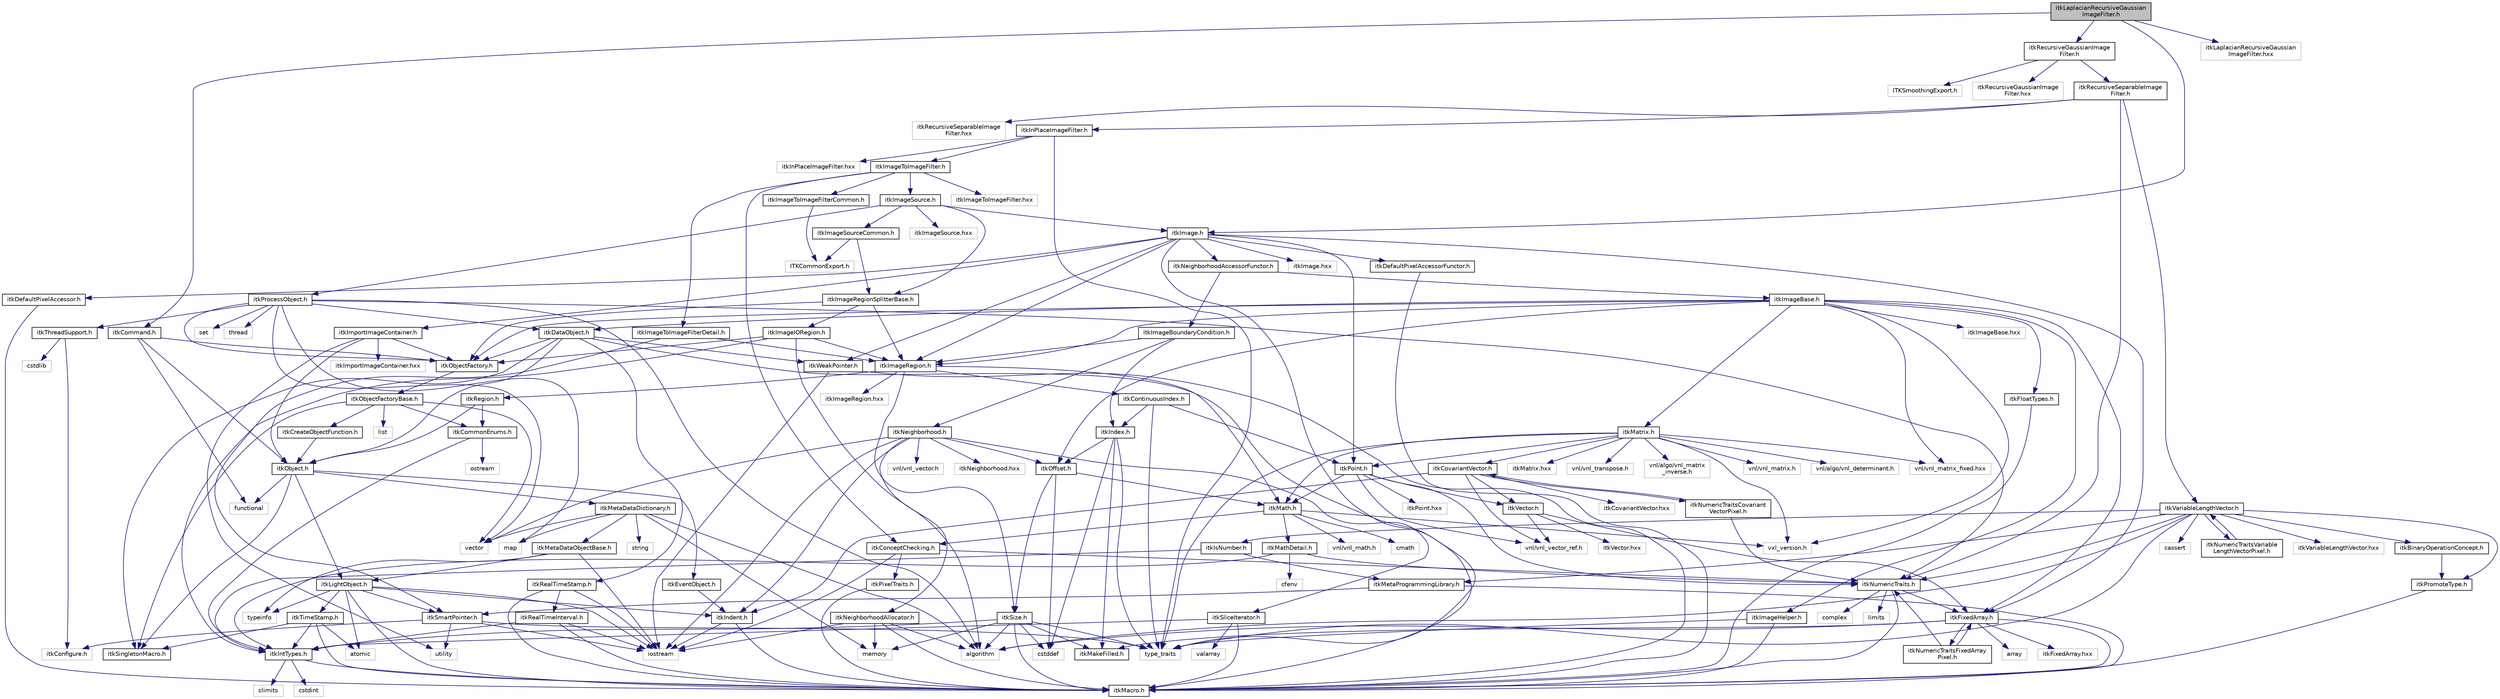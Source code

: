 digraph "itkLaplacianRecursiveGaussianImageFilter.h"
{
 // LATEX_PDF_SIZE
  edge [fontname="Helvetica",fontsize="10",labelfontname="Helvetica",labelfontsize="10"];
  node [fontname="Helvetica",fontsize="10",shape=record];
  Node1 [label="itkLaplacianRecursiveGaussian\lImageFilter.h",height=0.2,width=0.4,color="black", fillcolor="grey75", style="filled", fontcolor="black",tooltip=" "];
  Node1 -> Node2 [color="midnightblue",fontsize="10",style="solid",fontname="Helvetica"];
  Node2 [label="itkRecursiveGaussianImage\lFilter.h",height=0.2,width=0.4,color="black", fillcolor="white", style="filled",URL="$itkRecursiveGaussianImageFilter_8h.html",tooltip=" "];
  Node2 -> Node3 [color="midnightblue",fontsize="10",style="solid",fontname="Helvetica"];
  Node3 [label="itkRecursiveSeparableImage\lFilter.h",height=0.2,width=0.4,color="black", fillcolor="white", style="filled",URL="$itkRecursiveSeparableImageFilter_8h.html",tooltip=" "];
  Node3 -> Node4 [color="midnightblue",fontsize="10",style="solid",fontname="Helvetica"];
  Node4 [label="itkInPlaceImageFilter.h",height=0.2,width=0.4,color="black", fillcolor="white", style="filled",URL="$itkInPlaceImageFilter_8h.html",tooltip=" "];
  Node4 -> Node5 [color="midnightblue",fontsize="10",style="solid",fontname="Helvetica"];
  Node5 [label="itkImageToImageFilter.h",height=0.2,width=0.4,color="black", fillcolor="white", style="filled",URL="$itkImageToImageFilter_8h.html",tooltip=" "];
  Node5 -> Node6 [color="midnightblue",fontsize="10",style="solid",fontname="Helvetica"];
  Node6 [label="itkImageSource.h",height=0.2,width=0.4,color="black", fillcolor="white", style="filled",URL="$itkImageSource_8h.html",tooltip=" "];
  Node6 -> Node7 [color="midnightblue",fontsize="10",style="solid",fontname="Helvetica"];
  Node7 [label="itkProcessObject.h",height=0.2,width=0.4,color="black", fillcolor="white", style="filled",URL="$itkProcessObject_8h.html",tooltip=" "];
  Node7 -> Node8 [color="midnightblue",fontsize="10",style="solid",fontname="Helvetica"];
  Node8 [label="itkDataObject.h",height=0.2,width=0.4,color="black", fillcolor="white", style="filled",URL="$itkDataObject_8h.html",tooltip=" "];
  Node8 -> Node9 [color="midnightblue",fontsize="10",style="solid",fontname="Helvetica"];
  Node9 [label="itkObject.h",height=0.2,width=0.4,color="black", fillcolor="white", style="filled",URL="$itkObject_8h.html",tooltip=" "];
  Node9 -> Node10 [color="midnightblue",fontsize="10",style="solid",fontname="Helvetica"];
  Node10 [label="itkLightObject.h",height=0.2,width=0.4,color="black", fillcolor="white", style="filled",URL="$itkLightObject_8h.html",tooltip=" "];
  Node10 -> Node11 [color="midnightblue",fontsize="10",style="solid",fontname="Helvetica"];
  Node11 [label="itkMacro.h",height=0.2,width=0.4,color="black", fillcolor="white", style="filled",URL="$itkMacro_8h.html",tooltip=" "];
  Node10 -> Node12 [color="midnightblue",fontsize="10",style="solid",fontname="Helvetica"];
  Node12 [label="itkSmartPointer.h",height=0.2,width=0.4,color="black", fillcolor="white", style="filled",URL="$itkSmartPointer_8h.html",tooltip=" "];
  Node12 -> Node13 [color="midnightblue",fontsize="10",style="solid",fontname="Helvetica"];
  Node13 [label="iostream",height=0.2,width=0.4,color="grey75", fillcolor="white", style="filled",tooltip=" "];
  Node12 -> Node14 [color="midnightblue",fontsize="10",style="solid",fontname="Helvetica"];
  Node14 [label="utility",height=0.2,width=0.4,color="grey75", fillcolor="white", style="filled",tooltip=" "];
  Node12 -> Node15 [color="midnightblue",fontsize="10",style="solid",fontname="Helvetica"];
  Node15 [label="type_traits",height=0.2,width=0.4,color="grey75", fillcolor="white", style="filled",tooltip=" "];
  Node12 -> Node16 [color="midnightblue",fontsize="10",style="solid",fontname="Helvetica"];
  Node16 [label="itkConfigure.h",height=0.2,width=0.4,color="grey75", fillcolor="white", style="filled",tooltip=" "];
  Node10 -> Node17 [color="midnightblue",fontsize="10",style="solid",fontname="Helvetica"];
  Node17 [label="itkTimeStamp.h",height=0.2,width=0.4,color="black", fillcolor="white", style="filled",URL="$itkTimeStamp_8h.html",tooltip=" "];
  Node17 -> Node11 [color="midnightblue",fontsize="10",style="solid",fontname="Helvetica"];
  Node17 -> Node18 [color="midnightblue",fontsize="10",style="solid",fontname="Helvetica"];
  Node18 [label="itkIntTypes.h",height=0.2,width=0.4,color="black", fillcolor="white", style="filled",URL="$itkIntTypes_8h.html",tooltip=" "];
  Node18 -> Node11 [color="midnightblue",fontsize="10",style="solid",fontname="Helvetica"];
  Node18 -> Node19 [color="midnightblue",fontsize="10",style="solid",fontname="Helvetica"];
  Node19 [label="cstdint",height=0.2,width=0.4,color="grey75", fillcolor="white", style="filled",tooltip=" "];
  Node18 -> Node20 [color="midnightblue",fontsize="10",style="solid",fontname="Helvetica"];
  Node20 [label="climits",height=0.2,width=0.4,color="grey75", fillcolor="white", style="filled",tooltip=" "];
  Node17 -> Node21 [color="midnightblue",fontsize="10",style="solid",fontname="Helvetica"];
  Node21 [label="atomic",height=0.2,width=0.4,color="grey75", fillcolor="white", style="filled",tooltip=" "];
  Node17 -> Node22 [color="midnightblue",fontsize="10",style="solid",fontname="Helvetica"];
  Node22 [label="itkSingletonMacro.h",height=0.2,width=0.4,color="black", fillcolor="white", style="filled",URL="$itkSingletonMacro_8h.html",tooltip=" "];
  Node10 -> Node23 [color="midnightblue",fontsize="10",style="solid",fontname="Helvetica"];
  Node23 [label="itkIndent.h",height=0.2,width=0.4,color="black", fillcolor="white", style="filled",URL="$itkIndent_8h.html",tooltip=" "];
  Node23 -> Node11 [color="midnightblue",fontsize="10",style="solid",fontname="Helvetica"];
  Node23 -> Node13 [color="midnightblue",fontsize="10",style="solid",fontname="Helvetica"];
  Node10 -> Node21 [color="midnightblue",fontsize="10",style="solid",fontname="Helvetica"];
  Node10 -> Node13 [color="midnightblue",fontsize="10",style="solid",fontname="Helvetica"];
  Node10 -> Node24 [color="midnightblue",fontsize="10",style="solid",fontname="Helvetica"];
  Node24 [label="typeinfo",height=0.2,width=0.4,color="grey75", fillcolor="white", style="filled",tooltip=" "];
  Node9 -> Node25 [color="midnightblue",fontsize="10",style="solid",fontname="Helvetica"];
  Node25 [label="itkEventObject.h",height=0.2,width=0.4,color="black", fillcolor="white", style="filled",URL="$itkEventObject_8h.html",tooltip=" "];
  Node25 -> Node23 [color="midnightblue",fontsize="10",style="solid",fontname="Helvetica"];
  Node9 -> Node26 [color="midnightblue",fontsize="10",style="solid",fontname="Helvetica"];
  Node26 [label="itkMetaDataDictionary.h",height=0.2,width=0.4,color="black", fillcolor="white", style="filled",URL="$itkMetaDataDictionary_8h.html",tooltip=" "];
  Node26 -> Node27 [color="midnightblue",fontsize="10",style="solid",fontname="Helvetica"];
  Node27 [label="itkMetaDataObjectBase.h",height=0.2,width=0.4,color="black", fillcolor="white", style="filled",URL="$itkMetaDataObjectBase_8h.html",tooltip=" "];
  Node27 -> Node10 [color="midnightblue",fontsize="10",style="solid",fontname="Helvetica"];
  Node27 -> Node24 [color="midnightblue",fontsize="10",style="solid",fontname="Helvetica"];
  Node27 -> Node13 [color="midnightblue",fontsize="10",style="solid",fontname="Helvetica"];
  Node26 -> Node28 [color="midnightblue",fontsize="10",style="solid",fontname="Helvetica"];
  Node28 [label="algorithm",height=0.2,width=0.4,color="grey75", fillcolor="white", style="filled",tooltip=" "];
  Node26 -> Node29 [color="midnightblue",fontsize="10",style="solid",fontname="Helvetica"];
  Node29 [label="vector",height=0.2,width=0.4,color="grey75", fillcolor="white", style="filled",tooltip=" "];
  Node26 -> Node30 [color="midnightblue",fontsize="10",style="solid",fontname="Helvetica"];
  Node30 [label="map",height=0.2,width=0.4,color="grey75", fillcolor="white", style="filled",tooltip=" "];
  Node26 -> Node31 [color="midnightblue",fontsize="10",style="solid",fontname="Helvetica"];
  Node31 [label="string",height=0.2,width=0.4,color="grey75", fillcolor="white", style="filled",tooltip=" "];
  Node26 -> Node32 [color="midnightblue",fontsize="10",style="solid",fontname="Helvetica"];
  Node32 [label="memory",height=0.2,width=0.4,color="grey75", fillcolor="white", style="filled",tooltip=" "];
  Node9 -> Node22 [color="midnightblue",fontsize="10",style="solid",fontname="Helvetica"];
  Node9 -> Node33 [color="midnightblue",fontsize="10",style="solid",fontname="Helvetica"];
  Node33 [label="functional",height=0.2,width=0.4,color="grey75", fillcolor="white", style="filled",tooltip=" "];
  Node8 -> Node11 [color="midnightblue",fontsize="10",style="solid",fontname="Helvetica"];
  Node8 -> Node22 [color="midnightblue",fontsize="10",style="solid",fontname="Helvetica"];
  Node8 -> Node34 [color="midnightblue",fontsize="10",style="solid",fontname="Helvetica"];
  Node34 [label="itkWeakPointer.h",height=0.2,width=0.4,color="black", fillcolor="white", style="filled",URL="$itkWeakPointer_8h.html",tooltip=" "];
  Node34 -> Node11 [color="midnightblue",fontsize="10",style="solid",fontname="Helvetica"];
  Node34 -> Node13 [color="midnightblue",fontsize="10",style="solid",fontname="Helvetica"];
  Node8 -> Node35 [color="midnightblue",fontsize="10",style="solid",fontname="Helvetica"];
  Node35 [label="itkRealTimeStamp.h",height=0.2,width=0.4,color="black", fillcolor="white", style="filled",URL="$itkRealTimeStamp_8h.html",tooltip=" "];
  Node35 -> Node36 [color="midnightblue",fontsize="10",style="solid",fontname="Helvetica"];
  Node36 [label="itkRealTimeInterval.h",height=0.2,width=0.4,color="black", fillcolor="white", style="filled",URL="$itkRealTimeInterval_8h.html",tooltip=" "];
  Node36 -> Node18 [color="midnightblue",fontsize="10",style="solid",fontname="Helvetica"];
  Node36 -> Node11 [color="midnightblue",fontsize="10",style="solid",fontname="Helvetica"];
  Node36 -> Node13 [color="midnightblue",fontsize="10",style="solid",fontname="Helvetica"];
  Node35 -> Node11 [color="midnightblue",fontsize="10",style="solid",fontname="Helvetica"];
  Node35 -> Node13 [color="midnightblue",fontsize="10",style="solid",fontname="Helvetica"];
  Node8 -> Node37 [color="midnightblue",fontsize="10",style="solid",fontname="Helvetica"];
  Node37 [label="itkObjectFactory.h",height=0.2,width=0.4,color="black", fillcolor="white", style="filled",URL="$itkObjectFactory_8h.html",tooltip=" "];
  Node37 -> Node38 [color="midnightblue",fontsize="10",style="solid",fontname="Helvetica"];
  Node38 [label="itkObjectFactoryBase.h",height=0.2,width=0.4,color="black", fillcolor="white", style="filled",URL="$itkObjectFactoryBase_8h.html",tooltip=" "];
  Node38 -> Node39 [color="midnightblue",fontsize="10",style="solid",fontname="Helvetica"];
  Node39 [label="itkCreateObjectFunction.h",height=0.2,width=0.4,color="black", fillcolor="white", style="filled",URL="$itkCreateObjectFunction_8h.html",tooltip=" "];
  Node39 -> Node9 [color="midnightblue",fontsize="10",style="solid",fontname="Helvetica"];
  Node38 -> Node22 [color="midnightblue",fontsize="10",style="solid",fontname="Helvetica"];
  Node38 -> Node40 [color="midnightblue",fontsize="10",style="solid",fontname="Helvetica"];
  Node40 [label="itkCommonEnums.h",height=0.2,width=0.4,color="black", fillcolor="white", style="filled",URL="$itkCommonEnums_8h.html",tooltip=" "];
  Node40 -> Node18 [color="midnightblue",fontsize="10",style="solid",fontname="Helvetica"];
  Node40 -> Node41 [color="midnightblue",fontsize="10",style="solid",fontname="Helvetica"];
  Node41 [label="ostream",height=0.2,width=0.4,color="grey75", fillcolor="white", style="filled",tooltip=" "];
  Node38 -> Node42 [color="midnightblue",fontsize="10",style="solid",fontname="Helvetica"];
  Node42 [label="list",height=0.2,width=0.4,color="grey75", fillcolor="white", style="filled",tooltip=" "];
  Node38 -> Node29 [color="midnightblue",fontsize="10",style="solid",fontname="Helvetica"];
  Node7 -> Node37 [color="midnightblue",fontsize="10",style="solid",fontname="Helvetica"];
  Node7 -> Node43 [color="midnightblue",fontsize="10",style="solid",fontname="Helvetica"];
  Node43 [label="itkNumericTraits.h",height=0.2,width=0.4,color="black", fillcolor="white", style="filled",URL="$itkNumericTraits_8h.html",tooltip=" "];
  Node43 -> Node11 [color="midnightblue",fontsize="10",style="solid",fontname="Helvetica"];
  Node43 -> Node44 [color="midnightblue",fontsize="10",style="solid",fontname="Helvetica"];
  Node44 [label="limits",height=0.2,width=0.4,color="grey75", fillcolor="white", style="filled",tooltip=" "];
  Node43 -> Node45 [color="midnightblue",fontsize="10",style="solid",fontname="Helvetica"];
  Node45 [label="complex",height=0.2,width=0.4,color="grey75", fillcolor="white", style="filled",tooltip=" "];
  Node43 -> Node46 [color="midnightblue",fontsize="10",style="solid",fontname="Helvetica"];
  Node46 [label="itkFixedArray.h",height=0.2,width=0.4,color="black", fillcolor="white", style="filled",URL="$itkFixedArray_8h.html",tooltip=" "];
  Node46 -> Node11 [color="midnightblue",fontsize="10",style="solid",fontname="Helvetica"];
  Node46 -> Node47 [color="midnightblue",fontsize="10",style="solid",fontname="Helvetica"];
  Node47 [label="itkMakeFilled.h",height=0.2,width=0.4,color="black", fillcolor="white", style="filled",URL="$itkMakeFilled_8h.html",tooltip=" "];
  Node46 -> Node28 [color="midnightblue",fontsize="10",style="solid",fontname="Helvetica"];
  Node46 -> Node48 [color="midnightblue",fontsize="10",style="solid",fontname="Helvetica"];
  Node48 [label="array",height=0.2,width=0.4,color="grey75", fillcolor="white", style="filled",tooltip=" "];
  Node46 -> Node49 [color="midnightblue",fontsize="10",style="solid",fontname="Helvetica"];
  Node49 [label="itkFixedArray.hxx",height=0.2,width=0.4,color="grey75", fillcolor="white", style="filled",tooltip=" "];
  Node46 -> Node50 [color="midnightblue",fontsize="10",style="solid",fontname="Helvetica"];
  Node50 [label="itkNumericTraitsFixedArray\lPixel.h",height=0.2,width=0.4,color="black", fillcolor="white", style="filled",URL="$itkNumericTraitsFixedArrayPixel_8h.html",tooltip=" "];
  Node50 -> Node43 [color="midnightblue",fontsize="10",style="solid",fontname="Helvetica"];
  Node50 -> Node46 [color="midnightblue",fontsize="10",style="solid",fontname="Helvetica"];
  Node7 -> Node51 [color="midnightblue",fontsize="10",style="solid",fontname="Helvetica"];
  Node51 [label="itkThreadSupport.h",height=0.2,width=0.4,color="black", fillcolor="white", style="filled",URL="$itkThreadSupport_8h.html",tooltip=" "];
  Node51 -> Node52 [color="midnightblue",fontsize="10",style="solid",fontname="Helvetica"];
  Node52 [label="cstdlib",height=0.2,width=0.4,color="grey75", fillcolor="white", style="filled",tooltip=" "];
  Node51 -> Node16 [color="midnightblue",fontsize="10",style="solid",fontname="Helvetica"];
  Node7 -> Node29 [color="midnightblue",fontsize="10",style="solid",fontname="Helvetica"];
  Node7 -> Node30 [color="midnightblue",fontsize="10",style="solid",fontname="Helvetica"];
  Node7 -> Node53 [color="midnightblue",fontsize="10",style="solid",fontname="Helvetica"];
  Node53 [label="set",height=0.2,width=0.4,color="grey75", fillcolor="white", style="filled",tooltip=" "];
  Node7 -> Node28 [color="midnightblue",fontsize="10",style="solid",fontname="Helvetica"];
  Node7 -> Node54 [color="midnightblue",fontsize="10",style="solid",fontname="Helvetica"];
  Node54 [label="thread",height=0.2,width=0.4,color="grey75", fillcolor="white", style="filled",tooltip=" "];
  Node6 -> Node55 [color="midnightblue",fontsize="10",style="solid",fontname="Helvetica"];
  Node55 [label="itkImage.h",height=0.2,width=0.4,color="black", fillcolor="white", style="filled",URL="$itkImage_8h.html",tooltip=" "];
  Node55 -> Node56 [color="midnightblue",fontsize="10",style="solid",fontname="Helvetica"];
  Node56 [label="itkImageRegion.h",height=0.2,width=0.4,color="black", fillcolor="white", style="filled",URL="$itkImageRegion_8h.html",tooltip=" "];
  Node56 -> Node57 [color="midnightblue",fontsize="10",style="solid",fontname="Helvetica"];
  Node57 [label="itkRegion.h",height=0.2,width=0.4,color="black", fillcolor="white", style="filled",URL="$itkRegion_8h.html",tooltip=" "];
  Node57 -> Node9 [color="midnightblue",fontsize="10",style="solid",fontname="Helvetica"];
  Node57 -> Node40 [color="midnightblue",fontsize="10",style="solid",fontname="Helvetica"];
  Node56 -> Node58 [color="midnightblue",fontsize="10",style="solid",fontname="Helvetica"];
  Node58 [label="itkSize.h",height=0.2,width=0.4,color="black", fillcolor="white", style="filled",URL="$itkSize_8h.html",tooltip=" "];
  Node58 -> Node18 [color="midnightblue",fontsize="10",style="solid",fontname="Helvetica"];
  Node58 -> Node11 [color="midnightblue",fontsize="10",style="solid",fontname="Helvetica"];
  Node58 -> Node47 [color="midnightblue",fontsize="10",style="solid",fontname="Helvetica"];
  Node58 -> Node28 [color="midnightblue",fontsize="10",style="solid",fontname="Helvetica"];
  Node58 -> Node59 [color="midnightblue",fontsize="10",style="solid",fontname="Helvetica"];
  Node59 [label="cstddef",height=0.2,width=0.4,color="grey75", fillcolor="white", style="filled",tooltip=" "];
  Node58 -> Node15 [color="midnightblue",fontsize="10",style="solid",fontname="Helvetica"];
  Node58 -> Node32 [color="midnightblue",fontsize="10",style="solid",fontname="Helvetica"];
  Node56 -> Node60 [color="midnightblue",fontsize="10",style="solid",fontname="Helvetica"];
  Node60 [label="itkContinuousIndex.h",height=0.2,width=0.4,color="black", fillcolor="white", style="filled",URL="$itkContinuousIndex_8h.html",tooltip=" "];
  Node60 -> Node61 [color="midnightblue",fontsize="10",style="solid",fontname="Helvetica"];
  Node61 [label="itkPoint.h",height=0.2,width=0.4,color="black", fillcolor="white", style="filled",URL="$itkPoint_8h.html",tooltip=" "];
  Node61 -> Node43 [color="midnightblue",fontsize="10",style="solid",fontname="Helvetica"];
  Node61 -> Node62 [color="midnightblue",fontsize="10",style="solid",fontname="Helvetica"];
  Node62 [label="itkVector.h",height=0.2,width=0.4,color="black", fillcolor="white", style="filled",URL="$itkVector_8h.html",tooltip=" "];
  Node62 -> Node46 [color="midnightblue",fontsize="10",style="solid",fontname="Helvetica"];
  Node62 -> Node63 [color="midnightblue",fontsize="10",style="solid",fontname="Helvetica"];
  Node63 [label="vnl/vnl_vector_ref.h",height=0.2,width=0.4,color="grey75", fillcolor="white", style="filled",tooltip=" "];
  Node62 -> Node64 [color="midnightblue",fontsize="10",style="solid",fontname="Helvetica"];
  Node64 [label="itkVector.hxx",height=0.2,width=0.4,color="grey75", fillcolor="white", style="filled",tooltip=" "];
  Node61 -> Node63 [color="midnightblue",fontsize="10",style="solid",fontname="Helvetica"];
  Node61 -> Node65 [color="midnightblue",fontsize="10",style="solid",fontname="Helvetica"];
  Node65 [label="itkMath.h",height=0.2,width=0.4,color="black", fillcolor="white", style="filled",URL="$itkMath_8h.html",tooltip=" "];
  Node65 -> Node66 [color="midnightblue",fontsize="10",style="solid",fontname="Helvetica"];
  Node66 [label="cmath",height=0.2,width=0.4,color="grey75", fillcolor="white", style="filled",tooltip=" "];
  Node65 -> Node67 [color="midnightblue",fontsize="10",style="solid",fontname="Helvetica"];
  Node67 [label="itkMathDetail.h",height=0.2,width=0.4,color="black", fillcolor="white", style="filled",URL="$itkMathDetail_8h.html",tooltip=" "];
  Node67 -> Node18 [color="midnightblue",fontsize="10",style="solid",fontname="Helvetica"];
  Node67 -> Node43 [color="midnightblue",fontsize="10",style="solid",fontname="Helvetica"];
  Node67 -> Node68 [color="midnightblue",fontsize="10",style="solid",fontname="Helvetica"];
  Node68 [label="cfenv",height=0.2,width=0.4,color="grey75", fillcolor="white", style="filled",tooltip=" "];
  Node65 -> Node69 [color="midnightblue",fontsize="10",style="solid",fontname="Helvetica"];
  Node69 [label="itkConceptChecking.h",height=0.2,width=0.4,color="black", fillcolor="white", style="filled",URL="$itkConceptChecking_8h.html",tooltip=" "];
  Node69 -> Node70 [color="midnightblue",fontsize="10",style="solid",fontname="Helvetica"];
  Node70 [label="itkPixelTraits.h",height=0.2,width=0.4,color="black", fillcolor="white", style="filled",URL="$itkPixelTraits_8h.html",tooltip=" "];
  Node70 -> Node11 [color="midnightblue",fontsize="10",style="solid",fontname="Helvetica"];
  Node69 -> Node43 [color="midnightblue",fontsize="10",style="solid",fontname="Helvetica"];
  Node69 -> Node13 [color="midnightblue",fontsize="10",style="solid",fontname="Helvetica"];
  Node65 -> Node71 [color="midnightblue",fontsize="10",style="solid",fontname="Helvetica"];
  Node71 [label="vnl/vnl_math.h",height=0.2,width=0.4,color="grey75", fillcolor="white", style="filled",tooltip=" "];
  Node65 -> Node72 [color="midnightblue",fontsize="10",style="solid",fontname="Helvetica"];
  Node72 [label="vxl_version.h",height=0.2,width=0.4,color="grey75", fillcolor="white", style="filled",tooltip=" "];
  Node61 -> Node73 [color="midnightblue",fontsize="10",style="solid",fontname="Helvetica"];
  Node73 [label="itkPoint.hxx",height=0.2,width=0.4,color="grey75", fillcolor="white", style="filled",tooltip=" "];
  Node60 -> Node74 [color="midnightblue",fontsize="10",style="solid",fontname="Helvetica"];
  Node74 [label="itkIndex.h",height=0.2,width=0.4,color="black", fillcolor="white", style="filled",URL="$itkIndex_8h.html",tooltip=" "];
  Node74 -> Node47 [color="midnightblue",fontsize="10",style="solid",fontname="Helvetica"];
  Node74 -> Node75 [color="midnightblue",fontsize="10",style="solid",fontname="Helvetica"];
  Node75 [label="itkOffset.h",height=0.2,width=0.4,color="black", fillcolor="white", style="filled",URL="$itkOffset_8h.html",tooltip=" "];
  Node75 -> Node58 [color="midnightblue",fontsize="10",style="solid",fontname="Helvetica"];
  Node75 -> Node65 [color="midnightblue",fontsize="10",style="solid",fontname="Helvetica"];
  Node75 -> Node59 [color="midnightblue",fontsize="10",style="solid",fontname="Helvetica"];
  Node74 -> Node59 [color="midnightblue",fontsize="10",style="solid",fontname="Helvetica"];
  Node74 -> Node15 [color="midnightblue",fontsize="10",style="solid",fontname="Helvetica"];
  Node60 -> Node15 [color="midnightblue",fontsize="10",style="solid",fontname="Helvetica"];
  Node56 -> Node65 [color="midnightblue",fontsize="10",style="solid",fontname="Helvetica"];
  Node56 -> Node76 [color="midnightblue",fontsize="10",style="solid",fontname="Helvetica"];
  Node76 [label="itkImageRegion.hxx",height=0.2,width=0.4,color="grey75", fillcolor="white", style="filled",tooltip=" "];
  Node55 -> Node77 [color="midnightblue",fontsize="10",style="solid",fontname="Helvetica"];
  Node77 [label="itkImportImageContainer.h",height=0.2,width=0.4,color="black", fillcolor="white", style="filled",URL="$itkImportImageContainer_8h.html",tooltip=" "];
  Node77 -> Node9 [color="midnightblue",fontsize="10",style="solid",fontname="Helvetica"];
  Node77 -> Node37 [color="midnightblue",fontsize="10",style="solid",fontname="Helvetica"];
  Node77 -> Node14 [color="midnightblue",fontsize="10",style="solid",fontname="Helvetica"];
  Node77 -> Node78 [color="midnightblue",fontsize="10",style="solid",fontname="Helvetica"];
  Node78 [label="itkImportImageContainer.hxx",height=0.2,width=0.4,color="grey75", fillcolor="white", style="filled",tooltip=" "];
  Node55 -> Node79 [color="midnightblue",fontsize="10",style="solid",fontname="Helvetica"];
  Node79 [label="itkDefaultPixelAccessor.h",height=0.2,width=0.4,color="black", fillcolor="white", style="filled",URL="$itkDefaultPixelAccessor_8h.html",tooltip=" "];
  Node79 -> Node11 [color="midnightblue",fontsize="10",style="solid",fontname="Helvetica"];
  Node55 -> Node80 [color="midnightblue",fontsize="10",style="solid",fontname="Helvetica"];
  Node80 [label="itkDefaultPixelAccessorFunctor.h",height=0.2,width=0.4,color="black", fillcolor="white", style="filled",URL="$itkDefaultPixelAccessorFunctor_8h.html",tooltip=" "];
  Node80 -> Node11 [color="midnightblue",fontsize="10",style="solid",fontname="Helvetica"];
  Node55 -> Node61 [color="midnightblue",fontsize="10",style="solid",fontname="Helvetica"];
  Node55 -> Node46 [color="midnightblue",fontsize="10",style="solid",fontname="Helvetica"];
  Node55 -> Node34 [color="midnightblue",fontsize="10",style="solid",fontname="Helvetica"];
  Node55 -> Node81 [color="midnightblue",fontsize="10",style="solid",fontname="Helvetica"];
  Node81 [label="itkNeighborhoodAccessorFunctor.h",height=0.2,width=0.4,color="black", fillcolor="white", style="filled",URL="$itkNeighborhoodAccessorFunctor_8h.html",tooltip=" "];
  Node81 -> Node82 [color="midnightblue",fontsize="10",style="solid",fontname="Helvetica"];
  Node82 [label="itkImageBoundaryCondition.h",height=0.2,width=0.4,color="black", fillcolor="white", style="filled",URL="$itkImageBoundaryCondition_8h.html",tooltip=" "];
  Node82 -> Node74 [color="midnightblue",fontsize="10",style="solid",fontname="Helvetica"];
  Node82 -> Node83 [color="midnightblue",fontsize="10",style="solid",fontname="Helvetica"];
  Node83 [label="itkNeighborhood.h",height=0.2,width=0.4,color="black", fillcolor="white", style="filled",URL="$itkNeighborhood_8h.html",tooltip=" "];
  Node83 -> Node13 [color="midnightblue",fontsize="10",style="solid",fontname="Helvetica"];
  Node83 -> Node84 [color="midnightblue",fontsize="10",style="solid",fontname="Helvetica"];
  Node84 [label="itkNeighborhoodAllocator.h",height=0.2,width=0.4,color="black", fillcolor="white", style="filled",URL="$itkNeighborhoodAllocator_8h.html",tooltip=" "];
  Node84 -> Node28 [color="midnightblue",fontsize="10",style="solid",fontname="Helvetica"];
  Node84 -> Node13 [color="midnightblue",fontsize="10",style="solid",fontname="Helvetica"];
  Node84 -> Node32 [color="midnightblue",fontsize="10",style="solid",fontname="Helvetica"];
  Node84 -> Node11 [color="midnightblue",fontsize="10",style="solid",fontname="Helvetica"];
  Node83 -> Node23 [color="midnightblue",fontsize="10",style="solid",fontname="Helvetica"];
  Node83 -> Node85 [color="midnightblue",fontsize="10",style="solid",fontname="Helvetica"];
  Node85 [label="itkSliceIterator.h",height=0.2,width=0.4,color="black", fillcolor="white", style="filled",URL="$itkSliceIterator_8h.html",tooltip=" "];
  Node85 -> Node11 [color="midnightblue",fontsize="10",style="solid",fontname="Helvetica"];
  Node85 -> Node18 [color="midnightblue",fontsize="10",style="solid",fontname="Helvetica"];
  Node85 -> Node86 [color="midnightblue",fontsize="10",style="solid",fontname="Helvetica"];
  Node86 [label="valarray",height=0.2,width=0.4,color="grey75", fillcolor="white", style="filled",tooltip=" "];
  Node83 -> Node87 [color="midnightblue",fontsize="10",style="solid",fontname="Helvetica"];
  Node87 [label="vnl/vnl_vector.h",height=0.2,width=0.4,color="grey75", fillcolor="white", style="filled",tooltip=" "];
  Node83 -> Node75 [color="midnightblue",fontsize="10",style="solid",fontname="Helvetica"];
  Node83 -> Node29 [color="midnightblue",fontsize="10",style="solid",fontname="Helvetica"];
  Node83 -> Node88 [color="midnightblue",fontsize="10",style="solid",fontname="Helvetica"];
  Node88 [label="itkNeighborhood.hxx",height=0.2,width=0.4,color="grey75", fillcolor="white", style="filled",tooltip=" "];
  Node82 -> Node56 [color="midnightblue",fontsize="10",style="solid",fontname="Helvetica"];
  Node81 -> Node89 [color="midnightblue",fontsize="10",style="solid",fontname="Helvetica"];
  Node89 [label="itkImageBase.h",height=0.2,width=0.4,color="black", fillcolor="white", style="filled",URL="$itkImageBase_8h.html",tooltip=" "];
  Node89 -> Node8 [color="midnightblue",fontsize="10",style="solid",fontname="Helvetica"];
  Node89 -> Node56 [color="midnightblue",fontsize="10",style="solid",fontname="Helvetica"];
  Node89 -> Node90 [color="midnightblue",fontsize="10",style="solid",fontname="Helvetica"];
  Node90 [label="itkMatrix.h",height=0.2,width=0.4,color="black", fillcolor="white", style="filled",URL="$itkMatrix_8h.html",tooltip=" "];
  Node90 -> Node61 [color="midnightblue",fontsize="10",style="solid",fontname="Helvetica"];
  Node90 -> Node91 [color="midnightblue",fontsize="10",style="solid",fontname="Helvetica"];
  Node91 [label="itkCovariantVector.h",height=0.2,width=0.4,color="black", fillcolor="white", style="filled",URL="$itkCovariantVector_8h.html",tooltip=" "];
  Node91 -> Node23 [color="midnightblue",fontsize="10",style="solid",fontname="Helvetica"];
  Node91 -> Node62 [color="midnightblue",fontsize="10",style="solid",fontname="Helvetica"];
  Node91 -> Node63 [color="midnightblue",fontsize="10",style="solid",fontname="Helvetica"];
  Node91 -> Node92 [color="midnightblue",fontsize="10",style="solid",fontname="Helvetica"];
  Node92 [label="itkNumericTraitsCovariant\lVectorPixel.h",height=0.2,width=0.4,color="black", fillcolor="white", style="filled",URL="$itkNumericTraitsCovariantVectorPixel_8h.html",tooltip=" "];
  Node92 -> Node43 [color="midnightblue",fontsize="10",style="solid",fontname="Helvetica"];
  Node92 -> Node91 [color="midnightblue",fontsize="10",style="solid",fontname="Helvetica"];
  Node91 -> Node93 [color="midnightblue",fontsize="10",style="solid",fontname="Helvetica"];
  Node93 [label="itkCovariantVector.hxx",height=0.2,width=0.4,color="grey75", fillcolor="white", style="filled",tooltip=" "];
  Node90 -> Node72 [color="midnightblue",fontsize="10",style="solid",fontname="Helvetica"];
  Node90 -> Node94 [color="midnightblue",fontsize="10",style="solid",fontname="Helvetica"];
  Node94 [label="vnl/vnl_matrix_fixed.hxx",height=0.2,width=0.4,color="grey75", fillcolor="white", style="filled",tooltip=" "];
  Node90 -> Node95 [color="midnightblue",fontsize="10",style="solid",fontname="Helvetica"];
  Node95 [label="vnl/vnl_transpose.h",height=0.2,width=0.4,color="grey75", fillcolor="white", style="filled",tooltip=" "];
  Node90 -> Node96 [color="midnightblue",fontsize="10",style="solid",fontname="Helvetica"];
  Node96 [label="vnl/algo/vnl_matrix\l_inverse.h",height=0.2,width=0.4,color="grey75", fillcolor="white", style="filled",tooltip=" "];
  Node90 -> Node97 [color="midnightblue",fontsize="10",style="solid",fontname="Helvetica"];
  Node97 [label="vnl/vnl_matrix.h",height=0.2,width=0.4,color="grey75", fillcolor="white", style="filled",tooltip=" "];
  Node90 -> Node98 [color="midnightblue",fontsize="10",style="solid",fontname="Helvetica"];
  Node98 [label="vnl/algo/vnl_determinant.h",height=0.2,width=0.4,color="grey75", fillcolor="white", style="filled",tooltip=" "];
  Node90 -> Node65 [color="midnightblue",fontsize="10",style="solid",fontname="Helvetica"];
  Node90 -> Node15 [color="midnightblue",fontsize="10",style="solid",fontname="Helvetica"];
  Node90 -> Node99 [color="midnightblue",fontsize="10",style="solid",fontname="Helvetica"];
  Node99 [label="itkMatrix.hxx",height=0.2,width=0.4,color="grey75", fillcolor="white", style="filled",tooltip=" "];
  Node89 -> Node37 [color="midnightblue",fontsize="10",style="solid",fontname="Helvetica"];
  Node89 -> Node75 [color="midnightblue",fontsize="10",style="solid",fontname="Helvetica"];
  Node89 -> Node46 [color="midnightblue",fontsize="10",style="solid",fontname="Helvetica"];
  Node89 -> Node100 [color="midnightblue",fontsize="10",style="solid",fontname="Helvetica"];
  Node100 [label="itkImageHelper.h",height=0.2,width=0.4,color="black", fillcolor="white", style="filled",URL="$itkImageHelper_8h.html",tooltip=" "];
  Node100 -> Node11 [color="midnightblue",fontsize="10",style="solid",fontname="Helvetica"];
  Node100 -> Node15 [color="midnightblue",fontsize="10",style="solid",fontname="Helvetica"];
  Node89 -> Node101 [color="midnightblue",fontsize="10",style="solid",fontname="Helvetica"];
  Node101 [label="itkFloatTypes.h",height=0.2,width=0.4,color="black", fillcolor="white", style="filled",URL="$itkFloatTypes_8h.html",tooltip=" "];
  Node101 -> Node11 [color="midnightblue",fontsize="10",style="solid",fontname="Helvetica"];
  Node89 -> Node72 [color="midnightblue",fontsize="10",style="solid",fontname="Helvetica"];
  Node89 -> Node94 [color="midnightblue",fontsize="10",style="solid",fontname="Helvetica"];
  Node89 -> Node102 [color="midnightblue",fontsize="10",style="solid",fontname="Helvetica"];
  Node102 [label="itkImageBase.hxx",height=0.2,width=0.4,color="grey75", fillcolor="white", style="filled",tooltip=" "];
  Node55 -> Node15 [color="midnightblue",fontsize="10",style="solid",fontname="Helvetica"];
  Node55 -> Node103 [color="midnightblue",fontsize="10",style="solid",fontname="Helvetica"];
  Node103 [label="itkImage.hxx",height=0.2,width=0.4,color="grey75", fillcolor="white", style="filled",tooltip=" "];
  Node6 -> Node104 [color="midnightblue",fontsize="10",style="solid",fontname="Helvetica"];
  Node104 [label="itkImageRegionSplitterBase.h",height=0.2,width=0.4,color="black", fillcolor="white", style="filled",URL="$itkImageRegionSplitterBase_8h.html",tooltip=" "];
  Node104 -> Node56 [color="midnightblue",fontsize="10",style="solid",fontname="Helvetica"];
  Node104 -> Node37 [color="midnightblue",fontsize="10",style="solid",fontname="Helvetica"];
  Node104 -> Node105 [color="midnightblue",fontsize="10",style="solid",fontname="Helvetica"];
  Node105 [label="itkImageIORegion.h",height=0.2,width=0.4,color="black", fillcolor="white", style="filled",URL="$itkImageIORegion_8h.html",tooltip=" "];
  Node105 -> Node28 [color="midnightblue",fontsize="10",style="solid",fontname="Helvetica"];
  Node105 -> Node18 [color="midnightblue",fontsize="10",style="solid",fontname="Helvetica"];
  Node105 -> Node37 [color="midnightblue",fontsize="10",style="solid",fontname="Helvetica"];
  Node105 -> Node56 [color="midnightblue",fontsize="10",style="solid",fontname="Helvetica"];
  Node6 -> Node106 [color="midnightblue",fontsize="10",style="solid",fontname="Helvetica"];
  Node106 [label="itkImageSourceCommon.h",height=0.2,width=0.4,color="black", fillcolor="white", style="filled",URL="$itkImageSourceCommon_8h.html",tooltip=" "];
  Node106 -> Node107 [color="midnightblue",fontsize="10",style="solid",fontname="Helvetica"];
  Node107 [label="ITKCommonExport.h",height=0.2,width=0.4,color="grey75", fillcolor="white", style="filled",tooltip=" "];
  Node106 -> Node104 [color="midnightblue",fontsize="10",style="solid",fontname="Helvetica"];
  Node6 -> Node108 [color="midnightblue",fontsize="10",style="solid",fontname="Helvetica"];
  Node108 [label="itkImageSource.hxx",height=0.2,width=0.4,color="grey75", fillcolor="white", style="filled",tooltip=" "];
  Node5 -> Node69 [color="midnightblue",fontsize="10",style="solid",fontname="Helvetica"];
  Node5 -> Node109 [color="midnightblue",fontsize="10",style="solid",fontname="Helvetica"];
  Node109 [label="itkImageToImageFilterDetail.h",height=0.2,width=0.4,color="black", fillcolor="white", style="filled",URL="$itkImageToImageFilterDetail_8h.html",tooltip=" "];
  Node109 -> Node56 [color="midnightblue",fontsize="10",style="solid",fontname="Helvetica"];
  Node109 -> Node12 [color="midnightblue",fontsize="10",style="solid",fontname="Helvetica"];
  Node5 -> Node110 [color="midnightblue",fontsize="10",style="solid",fontname="Helvetica"];
  Node110 [label="itkImageToImageFilterCommon.h",height=0.2,width=0.4,color="black", fillcolor="white", style="filled",URL="$itkImageToImageFilterCommon_8h.html",tooltip=" "];
  Node110 -> Node107 [color="midnightblue",fontsize="10",style="solid",fontname="Helvetica"];
  Node5 -> Node111 [color="midnightblue",fontsize="10",style="solid",fontname="Helvetica"];
  Node111 [label="itkImageToImageFilter.hxx",height=0.2,width=0.4,color="grey75", fillcolor="white", style="filled",tooltip=" "];
  Node4 -> Node15 [color="midnightblue",fontsize="10",style="solid",fontname="Helvetica"];
  Node4 -> Node112 [color="midnightblue",fontsize="10",style="solid",fontname="Helvetica"];
  Node112 [label="itkInPlaceImageFilter.hxx",height=0.2,width=0.4,color="grey75", fillcolor="white", style="filled",tooltip=" "];
  Node3 -> Node43 [color="midnightblue",fontsize="10",style="solid",fontname="Helvetica"];
  Node3 -> Node113 [color="midnightblue",fontsize="10",style="solid",fontname="Helvetica"];
  Node113 [label="itkVariableLengthVector.h",height=0.2,width=0.4,color="black", fillcolor="white", style="filled",URL="$itkVariableLengthVector_8h.html",tooltip=" "];
  Node113 -> Node114 [color="midnightblue",fontsize="10",style="solid",fontname="Helvetica"];
  Node114 [label="cassert",height=0.2,width=0.4,color="grey75", fillcolor="white", style="filled",tooltip=" "];
  Node113 -> Node28 [color="midnightblue",fontsize="10",style="solid",fontname="Helvetica"];
  Node113 -> Node15 [color="midnightblue",fontsize="10",style="solid",fontname="Helvetica"];
  Node113 -> Node43 [color="midnightblue",fontsize="10",style="solid",fontname="Helvetica"];
  Node113 -> Node115 [color="midnightblue",fontsize="10",style="solid",fontname="Helvetica"];
  Node115 [label="itkMetaProgrammingLibrary.h",height=0.2,width=0.4,color="black", fillcolor="white", style="filled",URL="$itkMetaProgrammingLibrary_8h.html",tooltip=" "];
  Node115 -> Node11 [color="midnightblue",fontsize="10",style="solid",fontname="Helvetica"];
  Node115 -> Node12 [color="midnightblue",fontsize="10",style="solid",fontname="Helvetica"];
  Node113 -> Node116 [color="midnightblue",fontsize="10",style="solid",fontname="Helvetica"];
  Node116 [label="itkIsNumber.h",height=0.2,width=0.4,color="black", fillcolor="white", style="filled",URL="$itkIsNumber_8h.html",tooltip=" "];
  Node116 -> Node115 [color="midnightblue",fontsize="10",style="solid",fontname="Helvetica"];
  Node116 -> Node18 [color="midnightblue",fontsize="10",style="solid",fontname="Helvetica"];
  Node113 -> Node117 [color="midnightblue",fontsize="10",style="solid",fontname="Helvetica"];
  Node117 [label="itkPromoteType.h",height=0.2,width=0.4,color="black", fillcolor="white", style="filled",URL="$itkPromoteType_8h.html",tooltip=" "];
  Node117 -> Node11 [color="midnightblue",fontsize="10",style="solid",fontname="Helvetica"];
  Node113 -> Node118 [color="midnightblue",fontsize="10",style="solid",fontname="Helvetica"];
  Node118 [label="itkBinaryOperationConcept.h",height=0.2,width=0.4,color="black", fillcolor="white", style="filled",URL="$itkBinaryOperationConcept_8h.html",tooltip=" "];
  Node118 -> Node117 [color="midnightblue",fontsize="10",style="solid",fontname="Helvetica"];
  Node113 -> Node119 [color="midnightblue",fontsize="10",style="solid",fontname="Helvetica"];
  Node119 [label="itkNumericTraitsVariable\lLengthVectorPixel.h",height=0.2,width=0.4,color="black", fillcolor="white", style="filled",URL="$itkNumericTraitsVariableLengthVectorPixel_8h.html",tooltip=" "];
  Node119 -> Node113 [color="midnightblue",fontsize="10",style="solid",fontname="Helvetica"];
  Node113 -> Node120 [color="midnightblue",fontsize="10",style="solid",fontname="Helvetica"];
  Node120 [label="itkVariableLengthVector.hxx",height=0.2,width=0.4,color="grey75", fillcolor="white", style="filled",tooltip=" "];
  Node3 -> Node121 [color="midnightblue",fontsize="10",style="solid",fontname="Helvetica"];
  Node121 [label="itkRecursiveSeparableImage\lFilter.hxx",height=0.2,width=0.4,color="grey75", fillcolor="white", style="filled",tooltip=" "];
  Node2 -> Node122 [color="midnightblue",fontsize="10",style="solid",fontname="Helvetica"];
  Node122 [label="ITKSmoothingExport.h",height=0.2,width=0.4,color="grey75", fillcolor="white", style="filled",tooltip=" "];
  Node2 -> Node123 [color="midnightblue",fontsize="10",style="solid",fontname="Helvetica"];
  Node123 [label="itkRecursiveGaussianImage\lFilter.hxx",height=0.2,width=0.4,color="grey75", fillcolor="white", style="filled",tooltip=" "];
  Node1 -> Node55 [color="midnightblue",fontsize="10",style="solid",fontname="Helvetica"];
  Node1 -> Node124 [color="midnightblue",fontsize="10",style="solid",fontname="Helvetica"];
  Node124 [label="itkCommand.h",height=0.2,width=0.4,color="black", fillcolor="white", style="filled",URL="$itkCommand_8h.html",tooltip=" "];
  Node124 -> Node9 [color="midnightblue",fontsize="10",style="solid",fontname="Helvetica"];
  Node124 -> Node37 [color="midnightblue",fontsize="10",style="solid",fontname="Helvetica"];
  Node124 -> Node33 [color="midnightblue",fontsize="10",style="solid",fontname="Helvetica"];
  Node1 -> Node125 [color="midnightblue",fontsize="10",style="solid",fontname="Helvetica"];
  Node125 [label="itkLaplacianRecursiveGaussian\lImageFilter.hxx",height=0.2,width=0.4,color="grey75", fillcolor="white", style="filled",tooltip=" "];
}
